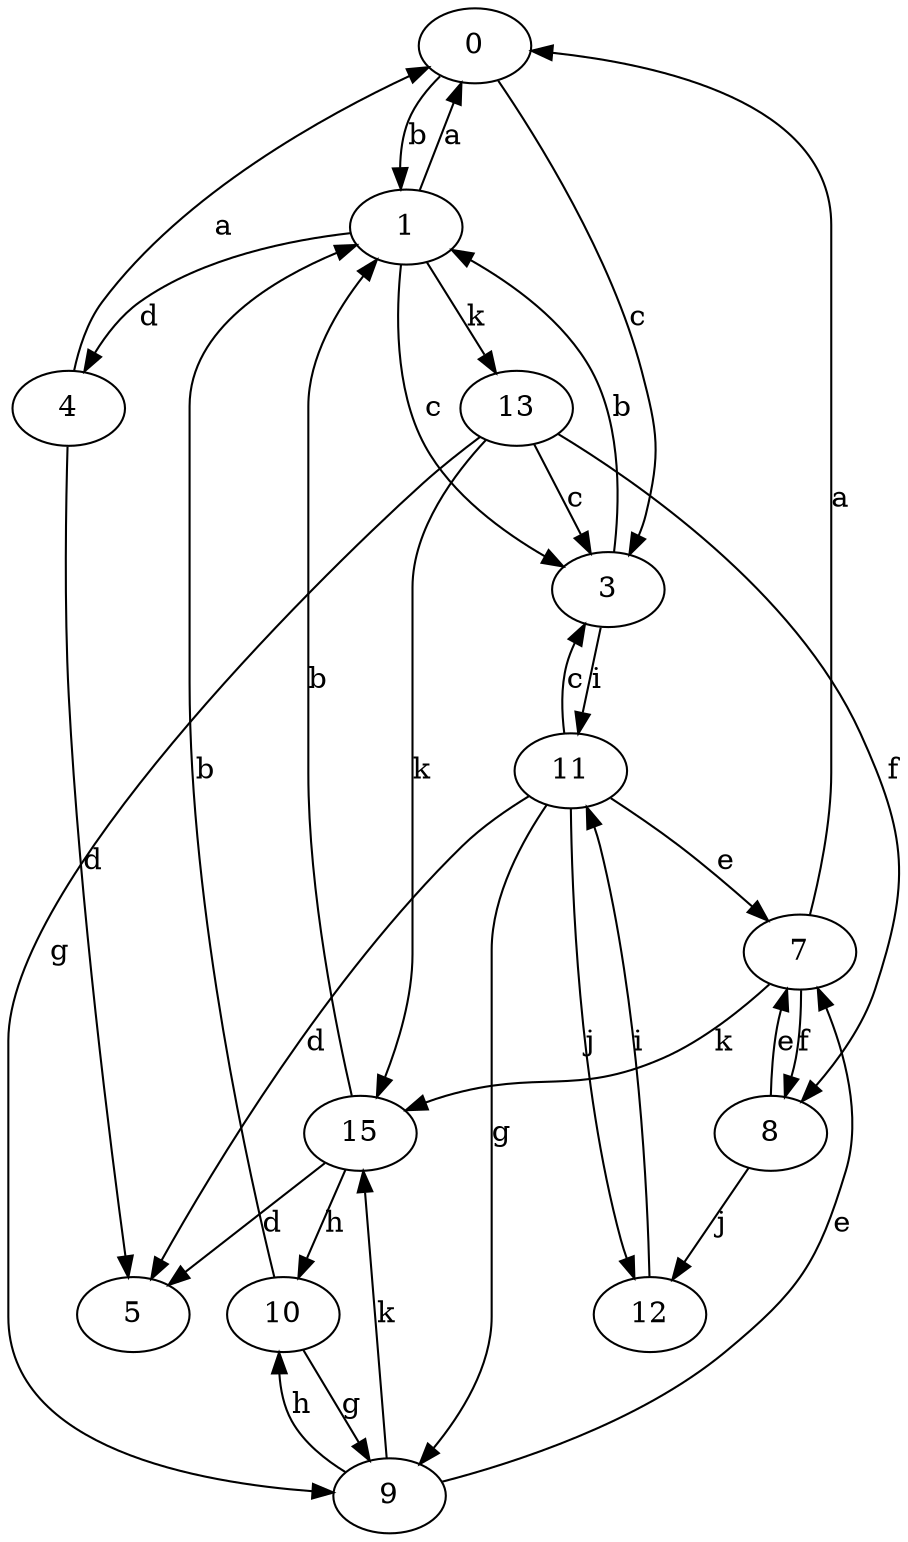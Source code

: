 strict digraph  {
0;
1;
3;
4;
5;
7;
8;
9;
10;
11;
12;
13;
15;
0 -> 1  [label=b];
0 -> 3  [label=c];
1 -> 0  [label=a];
1 -> 3  [label=c];
1 -> 4  [label=d];
1 -> 13  [label=k];
3 -> 1  [label=b];
3 -> 11  [label=i];
4 -> 0  [label=a];
4 -> 5  [label=d];
7 -> 0  [label=a];
7 -> 8  [label=f];
7 -> 15  [label=k];
8 -> 7  [label=e];
8 -> 12  [label=j];
9 -> 7  [label=e];
9 -> 10  [label=h];
9 -> 15  [label=k];
10 -> 1  [label=b];
10 -> 9  [label=g];
11 -> 3  [label=c];
11 -> 5  [label=d];
11 -> 7  [label=e];
11 -> 9  [label=g];
11 -> 12  [label=j];
12 -> 11  [label=i];
13 -> 3  [label=c];
13 -> 8  [label=f];
13 -> 9  [label=g];
13 -> 15  [label=k];
15 -> 1  [label=b];
15 -> 5  [label=d];
15 -> 10  [label=h];
}
